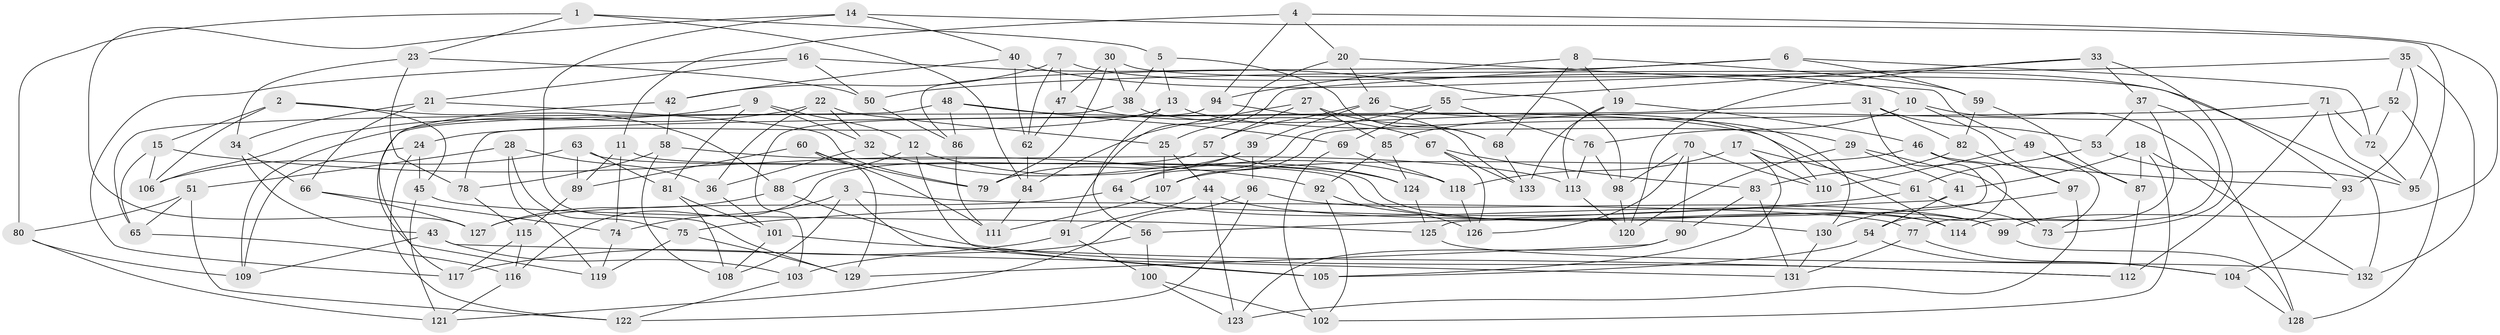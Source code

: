 // coarse degree distribution, {4: 0.37349397590361444, 6: 0.5542168674698795, 3: 0.024096385542168676, 5: 0.04819277108433735}
// Generated by graph-tools (version 1.1) at 2025/42/03/06/25 10:42:17]
// undirected, 133 vertices, 266 edges
graph export_dot {
graph [start="1"]
  node [color=gray90,style=filled];
  1;
  2;
  3;
  4;
  5;
  6;
  7;
  8;
  9;
  10;
  11;
  12;
  13;
  14;
  15;
  16;
  17;
  18;
  19;
  20;
  21;
  22;
  23;
  24;
  25;
  26;
  27;
  28;
  29;
  30;
  31;
  32;
  33;
  34;
  35;
  36;
  37;
  38;
  39;
  40;
  41;
  42;
  43;
  44;
  45;
  46;
  47;
  48;
  49;
  50;
  51;
  52;
  53;
  54;
  55;
  56;
  57;
  58;
  59;
  60;
  61;
  62;
  63;
  64;
  65;
  66;
  67;
  68;
  69;
  70;
  71;
  72;
  73;
  74;
  75;
  76;
  77;
  78;
  79;
  80;
  81;
  82;
  83;
  84;
  85;
  86;
  87;
  88;
  89;
  90;
  91;
  92;
  93;
  94;
  95;
  96;
  97;
  98;
  99;
  100;
  101;
  102;
  103;
  104;
  105;
  106;
  107;
  108;
  109;
  110;
  111;
  112;
  113;
  114;
  115;
  116;
  117;
  118;
  119;
  120;
  121;
  122;
  123;
  124;
  125;
  126;
  127;
  128;
  129;
  130;
  131;
  132;
  133;
  1 -- 23;
  1 -- 84;
  1 -- 5;
  1 -- 80;
  2 -- 106;
  2 -- 15;
  2 -- 88;
  2 -- 45;
  3 -- 108;
  3 -- 77;
  3 -- 74;
  3 -- 105;
  4 -- 99;
  4 -- 11;
  4 -- 94;
  4 -- 20;
  5 -- 38;
  5 -- 68;
  5 -- 13;
  6 -- 59;
  6 -- 86;
  6 -- 25;
  6 -- 72;
  7 -- 47;
  7 -- 62;
  7 -- 42;
  7 -- 10;
  8 -- 94;
  8 -- 68;
  8 -- 59;
  8 -- 19;
  9 -- 32;
  9 -- 12;
  9 -- 81;
  9 -- 106;
  10 -- 128;
  10 -- 97;
  10 -- 76;
  11 -- 74;
  11 -- 99;
  11 -- 89;
  12 -- 105;
  12 -- 118;
  12 -- 88;
  13 -- 24;
  13 -- 56;
  13 -- 29;
  14 -- 129;
  14 -- 40;
  14 -- 95;
  14 -- 127;
  15 -- 92;
  15 -- 106;
  15 -- 65;
  16 -- 98;
  16 -- 50;
  16 -- 117;
  16 -- 21;
  17 -- 61;
  17 -- 110;
  17 -- 118;
  17 -- 105;
  18 -- 132;
  18 -- 41;
  18 -- 102;
  18 -- 87;
  19 -- 133;
  19 -- 113;
  19 -- 46;
  20 -- 91;
  20 -- 49;
  20 -- 26;
  21 -- 34;
  21 -- 79;
  21 -- 66;
  22 -- 109;
  22 -- 25;
  22 -- 32;
  22 -- 36;
  23 -- 50;
  23 -- 34;
  23 -- 78;
  24 -- 45;
  24 -- 122;
  24 -- 109;
  25 -- 44;
  25 -- 107;
  26 -- 57;
  26 -- 39;
  26 -- 130;
  27 -- 84;
  27 -- 68;
  27 -- 85;
  27 -- 57;
  28 -- 75;
  28 -- 119;
  28 -- 51;
  28 -- 36;
  29 -- 120;
  29 -- 73;
  29 -- 41;
  30 -- 38;
  30 -- 93;
  30 -- 79;
  30 -- 47;
  31 -- 82;
  31 -- 53;
  31 -- 125;
  31 -- 78;
  32 -- 36;
  32 -- 124;
  33 -- 55;
  33 -- 37;
  33 -- 73;
  33 -- 120;
  34 -- 43;
  34 -- 66;
  35 -- 132;
  35 -- 52;
  35 -- 50;
  35 -- 93;
  36 -- 101;
  37 -- 77;
  37 -- 53;
  37 -- 114;
  38 -- 117;
  38 -- 110;
  39 -- 96;
  39 -- 64;
  39 -- 79;
  40 -- 62;
  40 -- 42;
  40 -- 132;
  41 -- 54;
  41 -- 56;
  42 -- 119;
  42 -- 58;
  43 -- 103;
  43 -- 109;
  43 -- 131;
  44 -- 123;
  44 -- 91;
  44 -- 130;
  45 -- 121;
  45 -- 125;
  46 -- 93;
  46 -- 107;
  46 -- 54;
  47 -- 62;
  47 -- 67;
  48 -- 65;
  48 -- 114;
  48 -- 86;
  48 -- 69;
  49 -- 110;
  49 -- 87;
  49 -- 73;
  50 -- 86;
  51 -- 65;
  51 -- 80;
  51 -- 122;
  52 -- 128;
  52 -- 72;
  52 -- 85;
  53 -- 61;
  53 -- 95;
  54 -- 104;
  54 -- 105;
  55 -- 76;
  55 -- 64;
  55 -- 69;
  56 -- 100;
  56 -- 103;
  57 -- 116;
  57 -- 124;
  58 -- 108;
  58 -- 78;
  58 -- 113;
  59 -- 87;
  59 -- 82;
  60 -- 89;
  60 -- 111;
  60 -- 79;
  60 -- 129;
  61 -- 75;
  61 -- 73;
  62 -- 84;
  63 -- 114;
  63 -- 81;
  63 -- 89;
  63 -- 106;
  64 -- 114;
  64 -- 127;
  65 -- 116;
  66 -- 74;
  66 -- 127;
  67 -- 83;
  67 -- 133;
  67 -- 126;
  68 -- 133;
  69 -- 118;
  69 -- 102;
  70 -- 98;
  70 -- 110;
  70 -- 126;
  70 -- 90;
  71 -- 112;
  71 -- 72;
  71 -- 107;
  71 -- 95;
  72 -- 95;
  74 -- 119;
  75 -- 129;
  75 -- 119;
  76 -- 98;
  76 -- 113;
  77 -- 104;
  77 -- 131;
  78 -- 115;
  80 -- 121;
  80 -- 109;
  81 -- 108;
  81 -- 101;
  82 -- 83;
  82 -- 97;
  83 -- 90;
  83 -- 131;
  84 -- 111;
  85 -- 92;
  85 -- 124;
  86 -- 111;
  87 -- 112;
  88 -- 112;
  88 -- 127;
  89 -- 115;
  90 -- 129;
  90 -- 123;
  91 -- 100;
  91 -- 117;
  92 -- 126;
  92 -- 102;
  93 -- 104;
  94 -- 133;
  94 -- 103;
  96 -- 122;
  96 -- 99;
  96 -- 121;
  97 -- 123;
  97 -- 130;
  98 -- 120;
  99 -- 128;
  100 -- 123;
  100 -- 102;
  101 -- 108;
  101 -- 112;
  103 -- 122;
  104 -- 128;
  107 -- 111;
  113 -- 120;
  115 -- 117;
  115 -- 116;
  116 -- 121;
  118 -- 126;
  124 -- 125;
  125 -- 132;
  130 -- 131;
}

